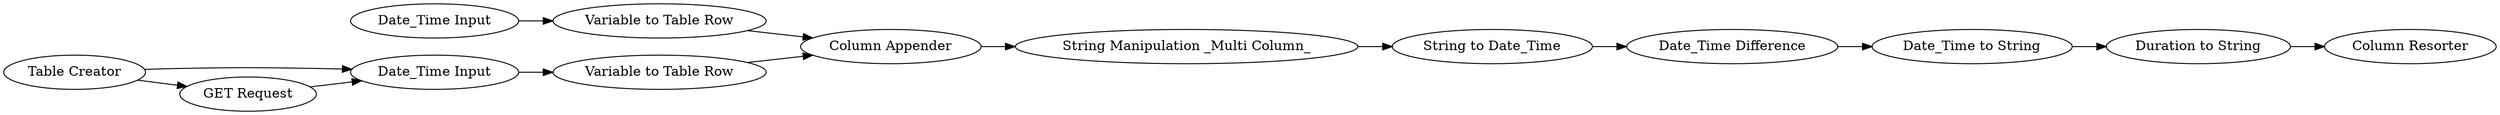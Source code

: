 digraph {
	116 [label="Date_Time Input"]
	117 [label="Date_Time Input"]
	208 [label="Column Appender"]
	209 [label="Date_Time Difference"]
	210 [label="Column Resorter"]
	211 [label="String Manipulation _Multi Column_"]
	212 [label="Date_Time to String"]
	213 [label="Duration to String"]
	214 [label="String to Date_Time"]
	215 [label="Variable to Table Row"]
	216 [label="Variable to Table Row"]
	1695 [label="GET Request"]
	1696 [label="Table Creator"]
	116 -> 216
	117 -> 215
	208 -> 211
	209 -> 212
	211 -> 214
	212 -> 213
	213 -> 210
	214 -> 209
	215 -> 208
	216 -> 208
	1695 -> 117
	1696 -> 117
	1696 -> 1695
	rankdir=LR
}
